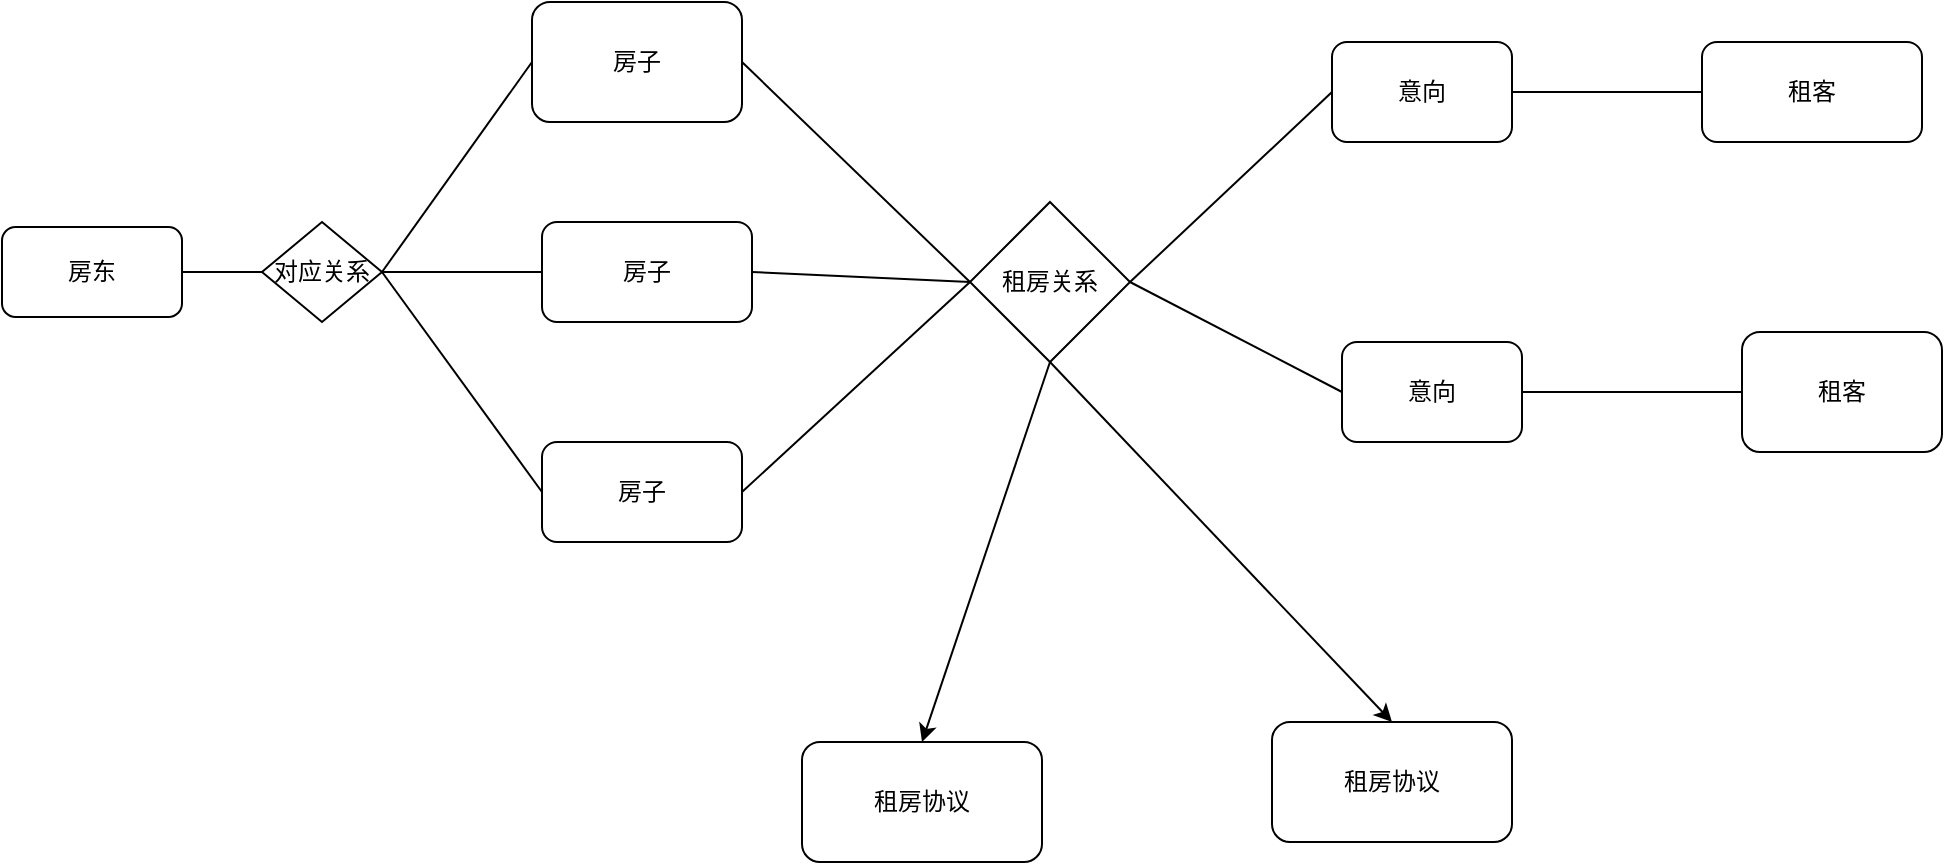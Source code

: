 <mxfile version="20.8.3" type="github"><diagram id="ho2oOffRYilvoWUoZUE9" name="第 1 页"><mxGraphModel dx="1831" dy="581" grid="1" gridSize="10" guides="1" tooltips="1" connect="1" arrows="1" fold="1" page="1" pageScale="1" pageWidth="827" pageHeight="1169" math="0" shadow="0"><root><mxCell id="0"/><mxCell id="1" parent="0"/><mxCell id="NWaK-AhS3jmS71uMaeVn-1" value="房子" style="rounded=1;whiteSpace=wrap;html=1;" vertex="1" parent="1"><mxGeometry x="195" y="180" width="105" height="60" as="geometry"/></mxCell><mxCell id="NWaK-AhS3jmS71uMaeVn-2" value="房子" style="rounded=1;whiteSpace=wrap;html=1;" vertex="1" parent="1"><mxGeometry x="200" y="290" width="105" height="50" as="geometry"/></mxCell><mxCell id="NWaK-AhS3jmS71uMaeVn-3" value="房子" style="rounded=1;whiteSpace=wrap;html=1;" vertex="1" parent="1"><mxGeometry x="200" y="400" width="100" height="50" as="geometry"/></mxCell><mxCell id="NWaK-AhS3jmS71uMaeVn-4" value="房东" style="rounded=1;whiteSpace=wrap;html=1;" vertex="1" parent="1"><mxGeometry x="-70" y="292.5" width="90" height="45" as="geometry"/></mxCell><mxCell id="NWaK-AhS3jmS71uMaeVn-5" value="对应关系" style="rhombus;whiteSpace=wrap;html=1;" vertex="1" parent="1"><mxGeometry x="60" y="290" width="60" height="50" as="geometry"/></mxCell><mxCell id="NWaK-AhS3jmS71uMaeVn-6" value="" style="endArrow=none;html=1;rounded=0;exitX=1;exitY=0.5;exitDx=0;exitDy=0;entryX=0;entryY=0.5;entryDx=0;entryDy=0;" edge="1" parent="1" source="NWaK-AhS3jmS71uMaeVn-4" target="NWaK-AhS3jmS71uMaeVn-5"><mxGeometry width="50" height="50" relative="1" as="geometry"><mxPoint x="390" y="420" as="sourcePoint"/><mxPoint x="440" y="370" as="targetPoint"/></mxGeometry></mxCell><mxCell id="NWaK-AhS3jmS71uMaeVn-8" value="" style="endArrow=none;html=1;rounded=0;exitX=1;exitY=0.5;exitDx=0;exitDy=0;entryX=0;entryY=0.5;entryDx=0;entryDy=0;" edge="1" parent="1" source="NWaK-AhS3jmS71uMaeVn-5" target="NWaK-AhS3jmS71uMaeVn-1"><mxGeometry width="50" height="50" relative="1" as="geometry"><mxPoint x="390" y="420" as="sourcePoint"/><mxPoint x="440" y="370" as="targetPoint"/></mxGeometry></mxCell><mxCell id="NWaK-AhS3jmS71uMaeVn-9" value="" style="endArrow=none;html=1;rounded=0;exitX=1;exitY=0.5;exitDx=0;exitDy=0;entryX=0;entryY=0.5;entryDx=0;entryDy=0;" edge="1" parent="1" source="NWaK-AhS3jmS71uMaeVn-5" target="NWaK-AhS3jmS71uMaeVn-2"><mxGeometry width="50" height="50" relative="1" as="geometry"><mxPoint x="390" y="420" as="sourcePoint"/><mxPoint x="440" y="370" as="targetPoint"/></mxGeometry></mxCell><mxCell id="NWaK-AhS3jmS71uMaeVn-10" value="" style="endArrow=none;html=1;rounded=0;exitX=1;exitY=0.5;exitDx=0;exitDy=0;entryX=0;entryY=0.5;entryDx=0;entryDy=0;" edge="1" parent="1" source="NWaK-AhS3jmS71uMaeVn-5" target="NWaK-AhS3jmS71uMaeVn-3"><mxGeometry width="50" height="50" relative="1" as="geometry"><mxPoint x="390" y="420" as="sourcePoint"/><mxPoint x="440" y="370" as="targetPoint"/></mxGeometry></mxCell><mxCell id="NWaK-AhS3jmS71uMaeVn-11" value="意向" style="rounded=1;whiteSpace=wrap;html=1;" vertex="1" parent="1"><mxGeometry x="595" y="200" width="90" height="50" as="geometry"/></mxCell><mxCell id="NWaK-AhS3jmS71uMaeVn-12" value="意向" style="rounded=1;whiteSpace=wrap;html=1;" vertex="1" parent="1"><mxGeometry x="600" y="350" width="90" height="50" as="geometry"/></mxCell><mxCell id="NWaK-AhS3jmS71uMaeVn-13" value="租客" style="rounded=1;whiteSpace=wrap;html=1;" vertex="1" parent="1"><mxGeometry x="780" y="200" width="110" height="50" as="geometry"/></mxCell><mxCell id="NWaK-AhS3jmS71uMaeVn-14" value="租客" style="rounded=1;whiteSpace=wrap;html=1;" vertex="1" parent="1"><mxGeometry x="800" y="345" width="100" height="60" as="geometry"/></mxCell><mxCell id="NWaK-AhS3jmS71uMaeVn-17" value="" style="endArrow=none;html=1;rounded=0;entryX=0;entryY=0.5;entryDx=0;entryDy=0;exitX=1;exitY=0.5;exitDx=0;exitDy=0;" edge="1" parent="1" source="NWaK-AhS3jmS71uMaeVn-11" target="NWaK-AhS3jmS71uMaeVn-13"><mxGeometry width="50" height="50" relative="1" as="geometry"><mxPoint x="390" y="420" as="sourcePoint"/><mxPoint x="440" y="370" as="targetPoint"/></mxGeometry></mxCell><mxCell id="NWaK-AhS3jmS71uMaeVn-19" value="租房关系" style="rhombus;whiteSpace=wrap;html=1;" vertex="1" parent="1"><mxGeometry x="414" y="280" width="80" height="80" as="geometry"/></mxCell><mxCell id="NWaK-AhS3jmS71uMaeVn-20" value="" style="endArrow=none;html=1;rounded=0;exitX=1;exitY=0.5;exitDx=0;exitDy=0;entryX=0;entryY=0.5;entryDx=0;entryDy=0;" edge="1" parent="1" source="NWaK-AhS3jmS71uMaeVn-1" target="NWaK-AhS3jmS71uMaeVn-19"><mxGeometry width="50" height="50" relative="1" as="geometry"><mxPoint x="390" y="420" as="sourcePoint"/><mxPoint x="440" y="370" as="targetPoint"/></mxGeometry></mxCell><mxCell id="NWaK-AhS3jmS71uMaeVn-21" value="" style="endArrow=none;html=1;rounded=0;exitX=1;exitY=0.5;exitDx=0;exitDy=0;entryX=0;entryY=0.5;entryDx=0;entryDy=0;" edge="1" parent="1" source="NWaK-AhS3jmS71uMaeVn-2" target="NWaK-AhS3jmS71uMaeVn-19"><mxGeometry width="50" height="50" relative="1" as="geometry"><mxPoint x="390" y="420" as="sourcePoint"/><mxPoint x="440" y="370" as="targetPoint"/></mxGeometry></mxCell><mxCell id="NWaK-AhS3jmS71uMaeVn-22" value="" style="endArrow=none;html=1;rounded=0;exitX=1;exitY=0.5;exitDx=0;exitDy=0;entryX=0;entryY=0.5;entryDx=0;entryDy=0;" edge="1" parent="1" source="NWaK-AhS3jmS71uMaeVn-3" target="NWaK-AhS3jmS71uMaeVn-19"><mxGeometry width="50" height="50" relative="1" as="geometry"><mxPoint x="390" y="420" as="sourcePoint"/><mxPoint x="410" y="330" as="targetPoint"/></mxGeometry></mxCell><mxCell id="NWaK-AhS3jmS71uMaeVn-23" value="" style="endArrow=none;html=1;rounded=0;entryX=0;entryY=0.5;entryDx=0;entryDy=0;exitX=1;exitY=0.5;exitDx=0;exitDy=0;" edge="1" parent="1" source="NWaK-AhS3jmS71uMaeVn-19" target="NWaK-AhS3jmS71uMaeVn-11"><mxGeometry width="50" height="50" relative="1" as="geometry"><mxPoint x="390" y="420" as="sourcePoint"/><mxPoint x="440" y="370" as="targetPoint"/></mxGeometry></mxCell><mxCell id="NWaK-AhS3jmS71uMaeVn-24" value="" style="endArrow=none;html=1;rounded=0;entryX=0;entryY=0.5;entryDx=0;entryDy=0;exitX=1;exitY=0.5;exitDx=0;exitDy=0;" edge="1" parent="1" source="NWaK-AhS3jmS71uMaeVn-19" target="NWaK-AhS3jmS71uMaeVn-12"><mxGeometry width="50" height="50" relative="1" as="geometry"><mxPoint x="390" y="420" as="sourcePoint"/><mxPoint x="440" y="370" as="targetPoint"/></mxGeometry></mxCell><mxCell id="NWaK-AhS3jmS71uMaeVn-25" value="" style="endArrow=none;html=1;rounded=0;entryX=0;entryY=0.5;entryDx=0;entryDy=0;exitX=1;exitY=0.5;exitDx=0;exitDy=0;" edge="1" parent="1" source="NWaK-AhS3jmS71uMaeVn-12" target="NWaK-AhS3jmS71uMaeVn-14"><mxGeometry width="50" height="50" relative="1" as="geometry"><mxPoint x="390" y="420" as="sourcePoint"/><mxPoint x="440" y="370" as="targetPoint"/></mxGeometry></mxCell><mxCell id="NWaK-AhS3jmS71uMaeVn-26" value="租房协议" style="rounded=1;whiteSpace=wrap;html=1;" vertex="1" parent="1"><mxGeometry x="330" y="550" width="120" height="60" as="geometry"/></mxCell><mxCell id="NWaK-AhS3jmS71uMaeVn-27" value="租房协议" style="rounded=1;whiteSpace=wrap;html=1;" vertex="1" parent="1"><mxGeometry x="565" y="540" width="120" height="60" as="geometry"/></mxCell><mxCell id="NWaK-AhS3jmS71uMaeVn-28" value="" style="endArrow=classic;html=1;rounded=0;entryX=0.5;entryY=0;entryDx=0;entryDy=0;exitX=0.5;exitY=1;exitDx=0;exitDy=0;" edge="1" parent="1" source="NWaK-AhS3jmS71uMaeVn-19" target="NWaK-AhS3jmS71uMaeVn-26"><mxGeometry width="50" height="50" relative="1" as="geometry"><mxPoint x="390" y="420" as="sourcePoint"/><mxPoint x="440" y="370" as="targetPoint"/></mxGeometry></mxCell><mxCell id="NWaK-AhS3jmS71uMaeVn-29" value="" style="endArrow=classic;html=1;rounded=0;exitX=0.5;exitY=1;exitDx=0;exitDy=0;entryX=0.5;entryY=0;entryDx=0;entryDy=0;" edge="1" parent="1" source="NWaK-AhS3jmS71uMaeVn-19" target="NWaK-AhS3jmS71uMaeVn-27"><mxGeometry width="50" height="50" relative="1" as="geometry"><mxPoint x="390" y="420" as="sourcePoint"/><mxPoint x="440" y="370" as="targetPoint"/></mxGeometry></mxCell></root></mxGraphModel></diagram></mxfile>